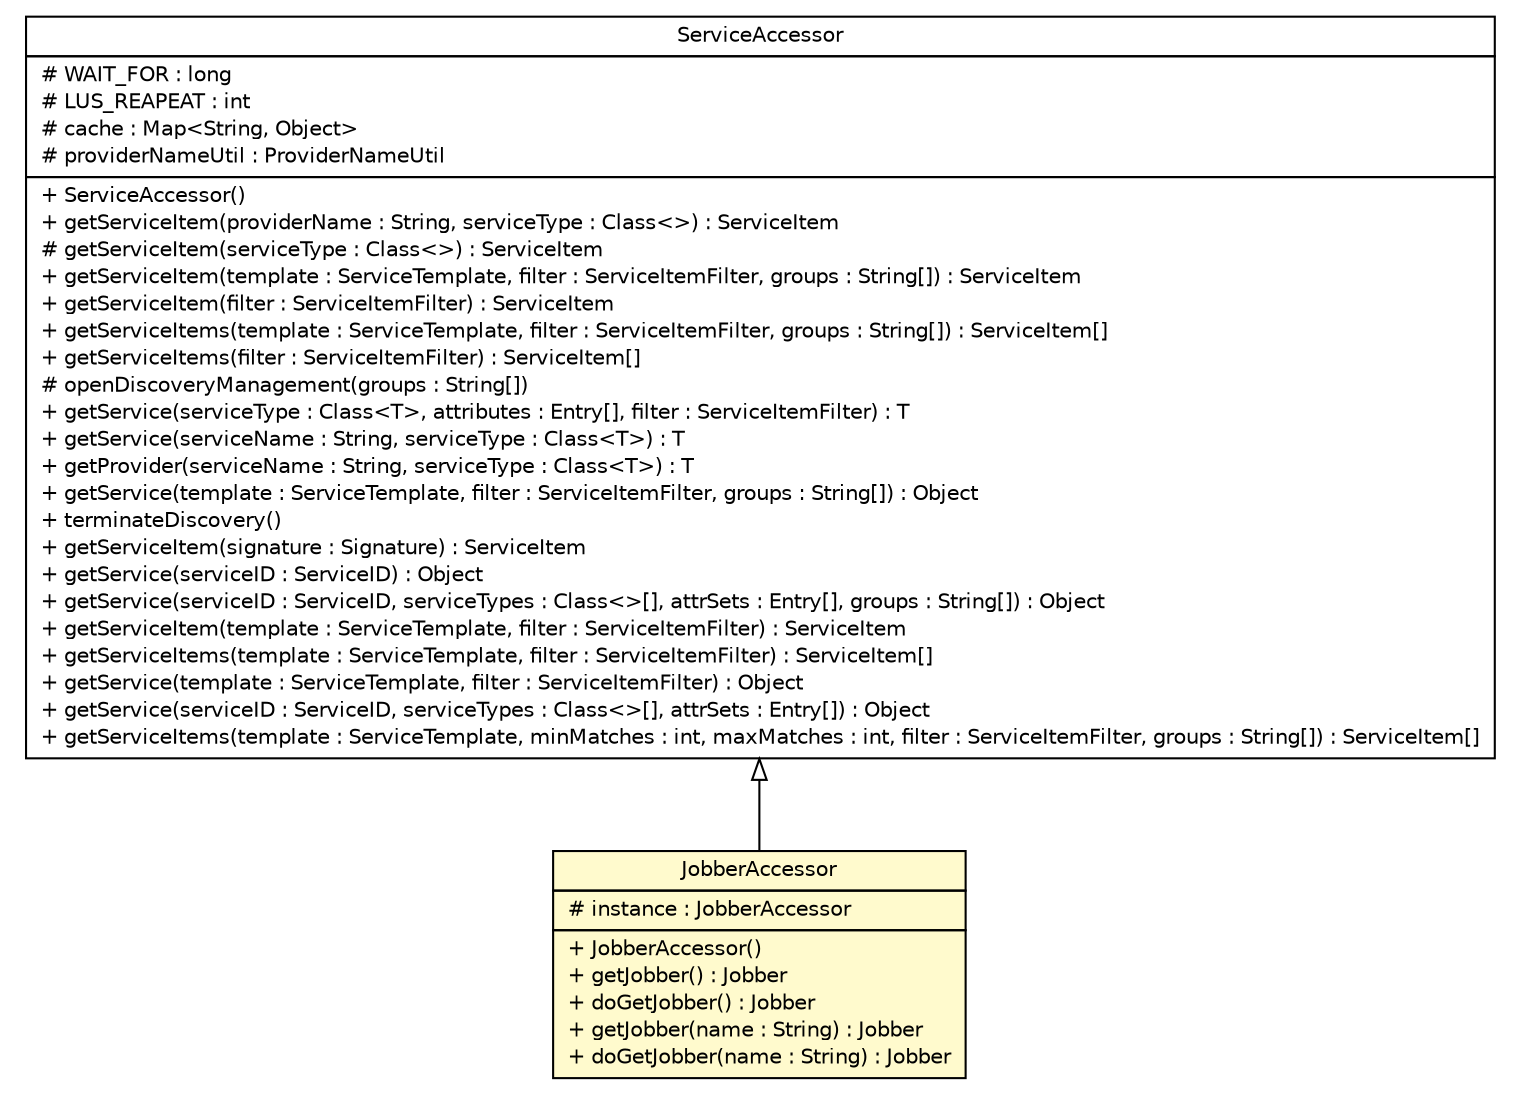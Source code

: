 #!/usr/local/bin/dot
#
# Class diagram 
# Generated by UMLGraph version R5_6 (http://www.umlgraph.org/)
#

digraph G {
	edge [fontname="Helvetica",fontsize=10,labelfontname="Helvetica",labelfontsize=10];
	node [fontname="Helvetica",fontsize=10,shape=plaintext];
	nodesep=0.25;
	ranksep=0.5;
	// sorcer.util.ServiceAccessor
	c298278 [label=<<table title="sorcer.util.ServiceAccessor" border="0" cellborder="1" cellspacing="0" cellpadding="2" port="p" href="../../util/ServiceAccessor.html">
		<tr><td><table border="0" cellspacing="0" cellpadding="1">
<tr><td align="center" balign="center"> ServiceAccessor </td></tr>
		</table></td></tr>
		<tr><td><table border="0" cellspacing="0" cellpadding="1">
<tr><td align="left" balign="left"> # WAIT_FOR : long </td></tr>
<tr><td align="left" balign="left"> # LUS_REAPEAT : int </td></tr>
<tr><td align="left" balign="left"> # cache : Map&lt;String, Object&gt; </td></tr>
<tr><td align="left" balign="left"> # providerNameUtil : ProviderNameUtil </td></tr>
		</table></td></tr>
		<tr><td><table border="0" cellspacing="0" cellpadding="1">
<tr><td align="left" balign="left"> + ServiceAccessor() </td></tr>
<tr><td align="left" balign="left"> + getServiceItem(providerName : String, serviceType : Class&lt;&gt;) : ServiceItem </td></tr>
<tr><td align="left" balign="left"> # getServiceItem(serviceType : Class&lt;&gt;) : ServiceItem </td></tr>
<tr><td align="left" balign="left"> + getServiceItem(template : ServiceTemplate, filter : ServiceItemFilter, groups : String[]) : ServiceItem </td></tr>
<tr><td align="left" balign="left"> + getServiceItem(filter : ServiceItemFilter) : ServiceItem </td></tr>
<tr><td align="left" balign="left"> + getServiceItems(template : ServiceTemplate, filter : ServiceItemFilter, groups : String[]) : ServiceItem[] </td></tr>
<tr><td align="left" balign="left"> + getServiceItems(filter : ServiceItemFilter) : ServiceItem[] </td></tr>
<tr><td align="left" balign="left"> # openDiscoveryManagement(groups : String[]) </td></tr>
<tr><td align="left" balign="left"> + getService(serviceType : Class&lt;T&gt;, attributes : Entry[], filter : ServiceItemFilter) : T </td></tr>
<tr><td align="left" balign="left"> + getService(serviceName : String, serviceType : Class&lt;T&gt;) : T </td></tr>
<tr><td align="left" balign="left"> + getProvider(serviceName : String, serviceType : Class&lt;T&gt;) : T </td></tr>
<tr><td align="left" balign="left"> + getService(template : ServiceTemplate, filter : ServiceItemFilter, groups : String[]) : Object </td></tr>
<tr><td align="left" balign="left"> + terminateDiscovery() </td></tr>
<tr><td align="left" balign="left"> + getServiceItem(signature : Signature) : ServiceItem </td></tr>
<tr><td align="left" balign="left"> + getService(serviceID : ServiceID) : Object </td></tr>
<tr><td align="left" balign="left"> + getService(serviceID : ServiceID, serviceTypes : Class&lt;&gt;[], attrSets : Entry[], groups : String[]) : Object </td></tr>
<tr><td align="left" balign="left"> + getServiceItem(template : ServiceTemplate, filter : ServiceItemFilter) : ServiceItem </td></tr>
<tr><td align="left" balign="left"> + getServiceItems(template : ServiceTemplate, filter : ServiceItemFilter) : ServiceItem[] </td></tr>
<tr><td align="left" balign="left"> + getService(template : ServiceTemplate, filter : ServiceItemFilter) : Object </td></tr>
<tr><td align="left" balign="left"> + getService(serviceID : ServiceID, serviceTypes : Class&lt;&gt;[], attrSets : Entry[]) : Object </td></tr>
<tr><td align="left" balign="left"> + getServiceItems(template : ServiceTemplate, minMatches : int, maxMatches : int, filter : ServiceItemFilter, groups : String[]) : ServiceItem[] </td></tr>
		</table></td></tr>
		</table>>, URL="../../util/ServiceAccessor.html", fontname="Helvetica", fontcolor="black", fontsize=10.0];
	// sorcer.service.jobber.JobberAccessor
	c298621 [label=<<table title="sorcer.service.jobber.JobberAccessor" border="0" cellborder="1" cellspacing="0" cellpadding="2" port="p" bgcolor="lemonChiffon" href="./JobberAccessor.html">
		<tr><td><table border="0" cellspacing="0" cellpadding="1">
<tr><td align="center" balign="center"> JobberAccessor </td></tr>
		</table></td></tr>
		<tr><td><table border="0" cellspacing="0" cellpadding="1">
<tr><td align="left" balign="left"> # instance : JobberAccessor </td></tr>
		</table></td></tr>
		<tr><td><table border="0" cellspacing="0" cellpadding="1">
<tr><td align="left" balign="left"> + JobberAccessor() </td></tr>
<tr><td align="left" balign="left"> + getJobber() : Jobber </td></tr>
<tr><td align="left" balign="left"> + doGetJobber() : Jobber </td></tr>
<tr><td align="left" balign="left"> + getJobber(name : String) : Jobber </td></tr>
<tr><td align="left" balign="left"> + doGetJobber(name : String) : Jobber </td></tr>
		</table></td></tr>
		</table>>, URL="./JobberAccessor.html", fontname="Helvetica", fontcolor="black", fontsize=10.0];
	//sorcer.service.jobber.JobberAccessor extends sorcer.util.ServiceAccessor
	c298278:p -> c298621:p [dir=back,arrowtail=empty];
}

